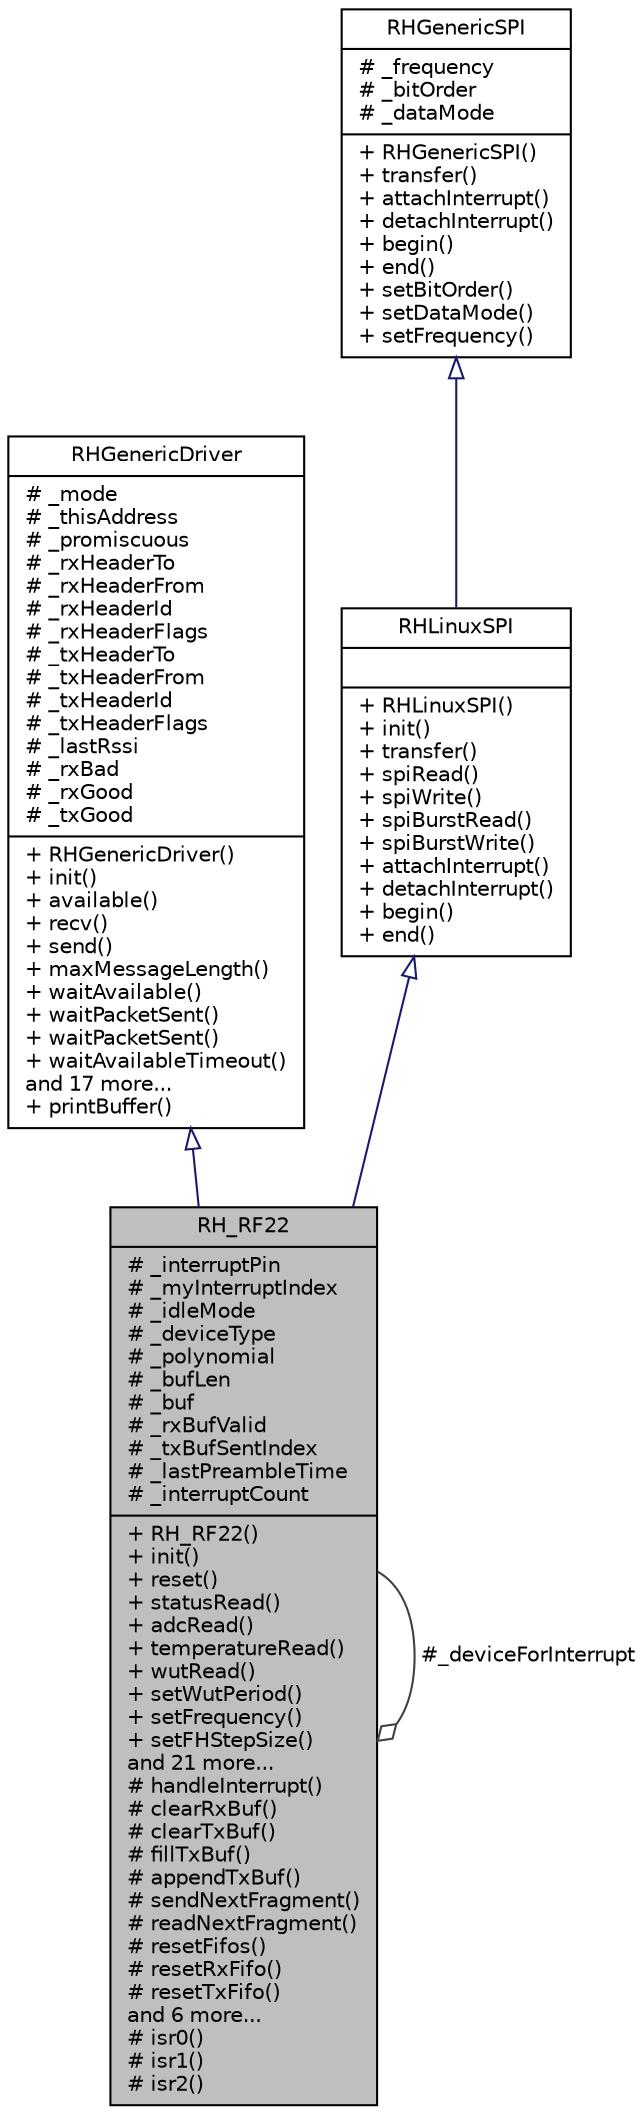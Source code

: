 digraph "RH_RF22"
{
 // LATEX_PDF_SIZE
  edge [fontname="Helvetica",fontsize="10",labelfontname="Helvetica",labelfontsize="10"];
  node [fontname="Helvetica",fontsize="10",shape=record];
  Node1 [label="{RH_RF22\n|# _interruptPin\l# _myInterruptIndex\l# _idleMode\l# _deviceType\l# _polynomial\l# _bufLen\l# _buf\l# _rxBufValid\l# _txBufSentIndex\l# _lastPreambleTime\l# _interruptCount\l|+ RH_RF22()\l+ init()\l+ reset()\l+ statusRead()\l+ adcRead()\l+ temperatureRead()\l+ wutRead()\l+ setWutPeriod()\l+ setFrequency()\l+ setFHStepSize()\land 21 more...\l# handleInterrupt()\l# clearRxBuf()\l# clearTxBuf()\l# fillTxBuf()\l# appendTxBuf()\l# sendNextFragment()\l# readNextFragment()\l# resetFifos()\l# resetRxFifo()\l# resetTxFifo()\land 6 more...\l# isr0()\l# isr1()\l# isr2()\l}",height=0.2,width=0.4,color="black", fillcolor="grey75", style="filled", fontcolor="black",tooltip="Driver to send and receive unaddressed, unreliable datagrams via an RF22 and compatible radio transce..."];
  Node2 -> Node1 [dir="back",color="midnightblue",fontsize="10",style="solid",arrowtail="onormal",fontname="Helvetica"];
  Node2 [label="{RHGenericDriver\n|# _mode\l# _thisAddress\l# _promiscuous\l# _rxHeaderTo\l# _rxHeaderFrom\l# _rxHeaderId\l# _rxHeaderFlags\l# _txHeaderTo\l# _txHeaderFrom\l# _txHeaderId\l# _txHeaderFlags\l# _lastRssi\l# _rxBad\l# _rxGood\l# _txGood\l|+ RHGenericDriver()\l+ init()\l+ available()\l+ recv()\l+ send()\l+ maxMessageLength()\l+ waitAvailable()\l+ waitPacketSent()\l+ waitPacketSent()\l+ waitAvailableTimeout()\land 17 more...\l+ printBuffer()\l}",height=0.2,width=0.4,color="black", fillcolor="white", style="filled",URL="$class_r_h_generic_driver.html",tooltip="Abstract base class for a RadioHead driver."];
  Node3 -> Node1 [dir="back",color="midnightblue",fontsize="10",style="solid",arrowtail="onormal",fontname="Helvetica"];
  Node3 [label="{RHLinuxSPI\n||+ RHLinuxSPI()\l+ init()\l+ transfer()\l+ spiRead()\l+ spiWrite()\l+ spiBurstRead()\l+ spiBurstWrite()\l+ attachInterrupt()\l+ detachInterrupt()\l+ begin()\l+ end()\l}",height=0.2,width=0.4,color="black", fillcolor="white", style="filled",URL="$class_r_h_linux_s_p_i.html",tooltip="Encapsulate a hardware SPI bus interface."];
  Node4 -> Node3 [dir="back",color="midnightblue",fontsize="10",style="solid",arrowtail="onormal",fontname="Helvetica"];
  Node4 [label="{RHGenericSPI\n|# _frequency\l# _bitOrder\l# _dataMode\l|+ RHGenericSPI()\l+ transfer()\l+ attachInterrupt()\l+ detachInterrupt()\l+ begin()\l+ end()\l+ setBitOrder()\l+ setDataMode()\l+ setFrequency()\l}",height=0.2,width=0.4,color="black", fillcolor="white", style="filled",URL="$class_r_h_generic_s_p_i.html",tooltip="Base class for SPI interfaces."];
  Node1 -> Node1 [color="grey25",fontsize="10",style="solid",label=" #_deviceForInterrupt" ,arrowhead="odiamond",fontname="Helvetica"];
}
